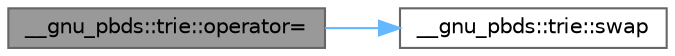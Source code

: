 digraph "__gnu_pbds::trie::operator="
{
 // LATEX_PDF_SIZE
  bgcolor="transparent";
  edge [fontname=Helvetica,fontsize=10,labelfontname=Helvetica,labelfontsize=10];
  node [fontname=Helvetica,fontsize=10,shape=box,height=0.2,width=0.4];
  rankdir="LR";
  Node1 [id="Node000001",label="__gnu_pbds::trie::operator=",height=0.2,width=0.4,color="gray40", fillcolor="grey60", style="filled", fontcolor="black",tooltip=" "];
  Node1 -> Node2 [id="edge3_Node000001_Node000002",color="steelblue1",style="solid",tooltip=" "];
  Node2 [id="Node000002",label="__gnu_pbds::trie::swap",height=0.2,width=0.4,color="grey40", fillcolor="white", style="filled",URL="$class____gnu__pbds_1_1trie.html#a29d45c6f89db1d8c623e831dd8f1043f",tooltip=" "];
}

